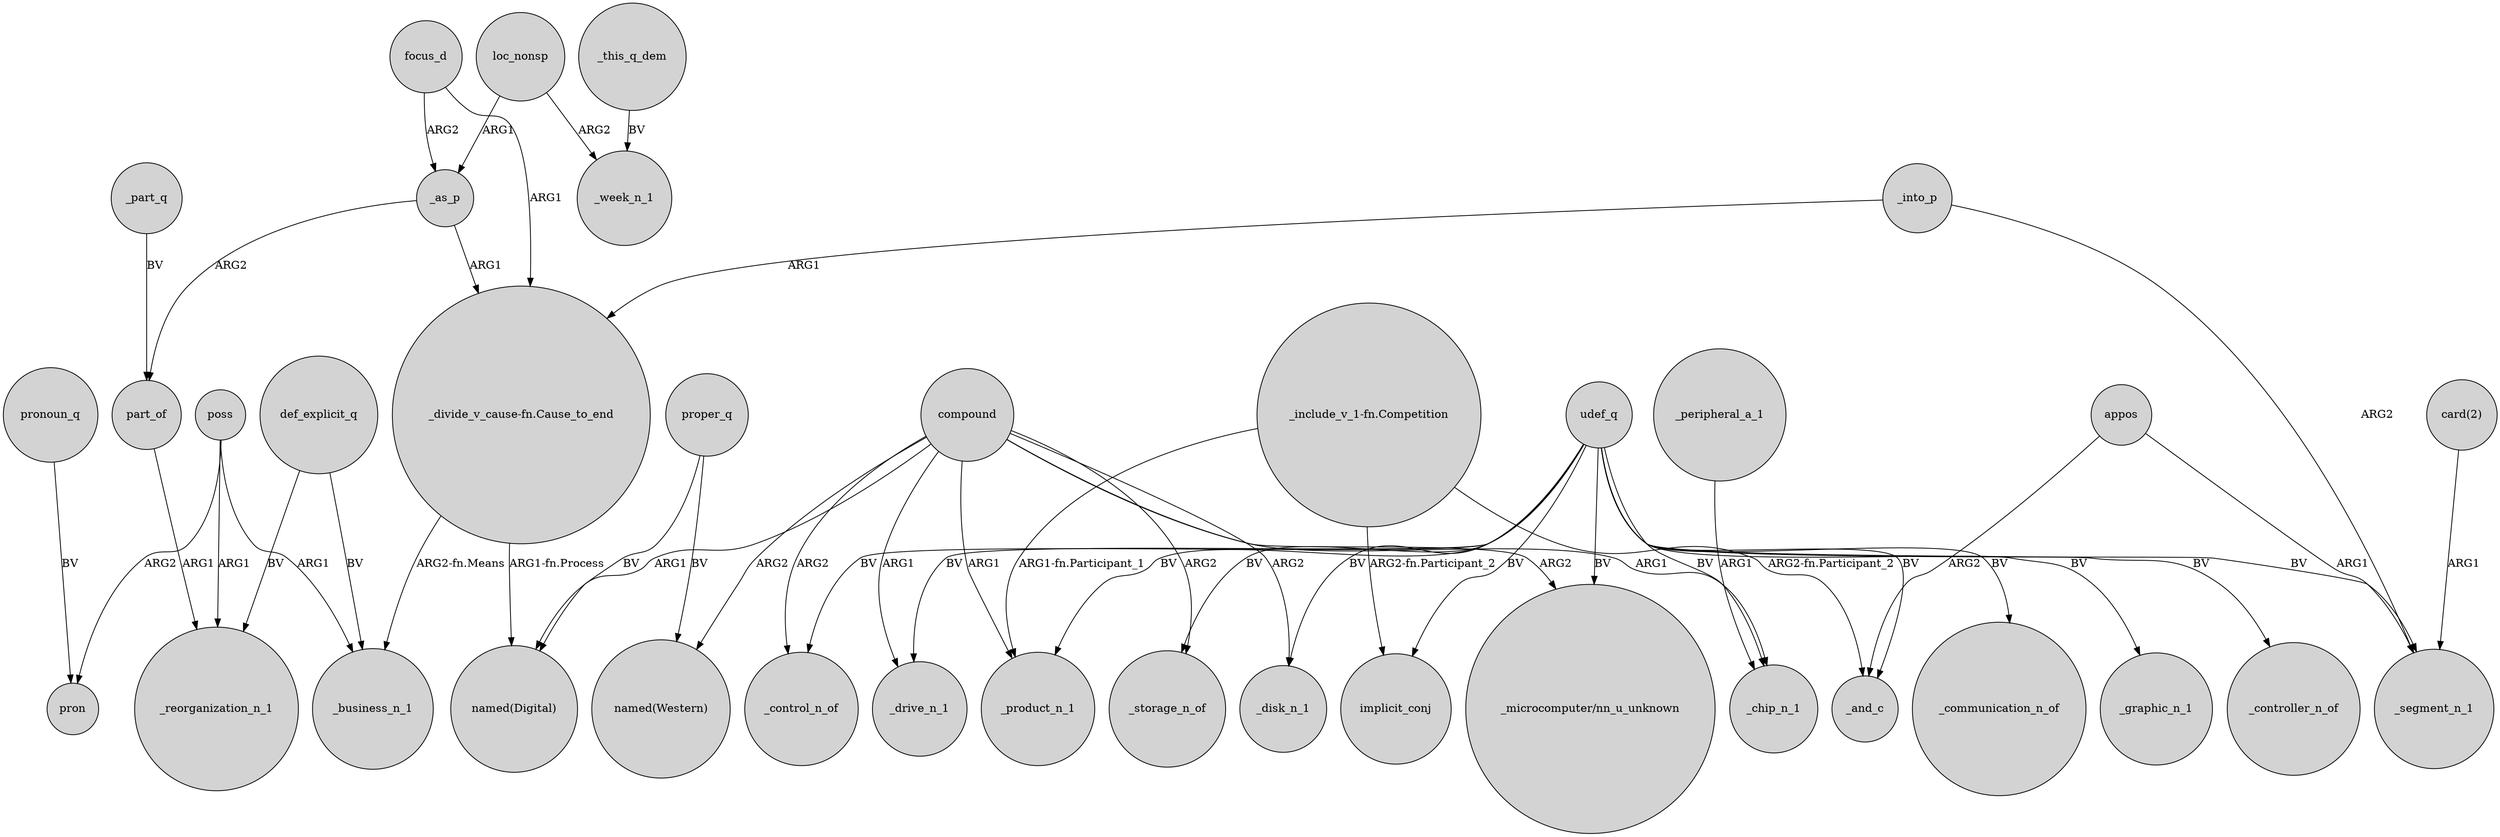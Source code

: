 digraph {
	node [shape=circle style=filled]
	def_explicit_q -> _business_n_1 [label=BV]
	"_include_v_1-fn.Competition" -> _product_n_1 [label="ARG1-fn.Participant_1"]
	udef_q -> _disk_n_1 [label=BV]
	appos -> _segment_n_1 [label=ARG1]
	udef_q -> _control_n_of [label=BV]
	appos -> _and_c [label=ARG2]
	poss -> _business_n_1 [label=ARG1]
	_as_p -> part_of [label=ARG2]
	"_include_v_1-fn.Competition" -> _and_c [label="ARG2-fn.Participant_2"]
	proper_q -> "named(Western)" [label=BV]
	def_explicit_q -> _reorganization_n_1 [label=BV]
	part_of -> _reorganization_n_1 [label=ARG1]
	_into_p -> "_divide_v_cause-fn.Cause_to_end" [label=ARG1]
	udef_q -> _storage_n_of [label=BV]
	udef_q -> _product_n_1 [label=BV]
	loc_nonsp -> _week_n_1 [label=ARG2]
	udef_q -> _segment_n_1 [label=BV]
	udef_q -> _and_c [label=BV]
	"card(2)" -> _segment_n_1 [label=ARG1]
	poss -> _reorganization_n_1 [label=ARG1]
	proper_q -> "named(Digital)" [label=BV]
	compound -> "_microcomputer/nn_u_unknown" [label=ARG2]
	pronoun_q -> pron [label=BV]
	compound -> _control_n_of [label=ARG2]
	poss -> pron [label=ARG2]
	_part_q -> part_of [label=BV]
	compound -> _storage_n_of [label=ARG2]
	"_divide_v_cause-fn.Cause_to_end" -> _business_n_1 [label="ARG2-fn.Means"]
	udef_q -> _communication_n_of [label=BV]
	compound -> _disk_n_1 [label=ARG2]
	udef_q -> _graphic_n_1 [label=BV]
	udef_q -> _drive_n_1 [label=BV]
	loc_nonsp -> _as_p [label=ARG1]
	compound -> "named(Digital)" [label=ARG1]
	focus_d -> "_divide_v_cause-fn.Cause_to_end" [label=ARG1]
	"_divide_v_cause-fn.Cause_to_end" -> "named(Digital)" [label="ARG1-fn.Process"]
	compound -> _chip_n_1 [label=ARG1]
	compound -> "named(Western)" [label=ARG2]
	_peripheral_a_1 -> _chip_n_1 [label=ARG1]
	udef_q -> _chip_n_1 [label=BV]
	udef_q -> "_microcomputer/nn_u_unknown" [label=BV]
	compound -> _product_n_1 [label=ARG1]
	focus_d -> _as_p [label=ARG2]
	_into_p -> _segment_n_1 [label=ARG2]
	udef_q -> _controller_n_of [label=BV]
	compound -> _drive_n_1 [label=ARG1]
	_as_p -> "_divide_v_cause-fn.Cause_to_end" [label=ARG1]
	udef_q -> implicit_conj [label=BV]
	_this_q_dem -> _week_n_1 [label=BV]
	"_include_v_1-fn.Competition" -> implicit_conj [label="ARG2-fn.Participant_2"]
}
